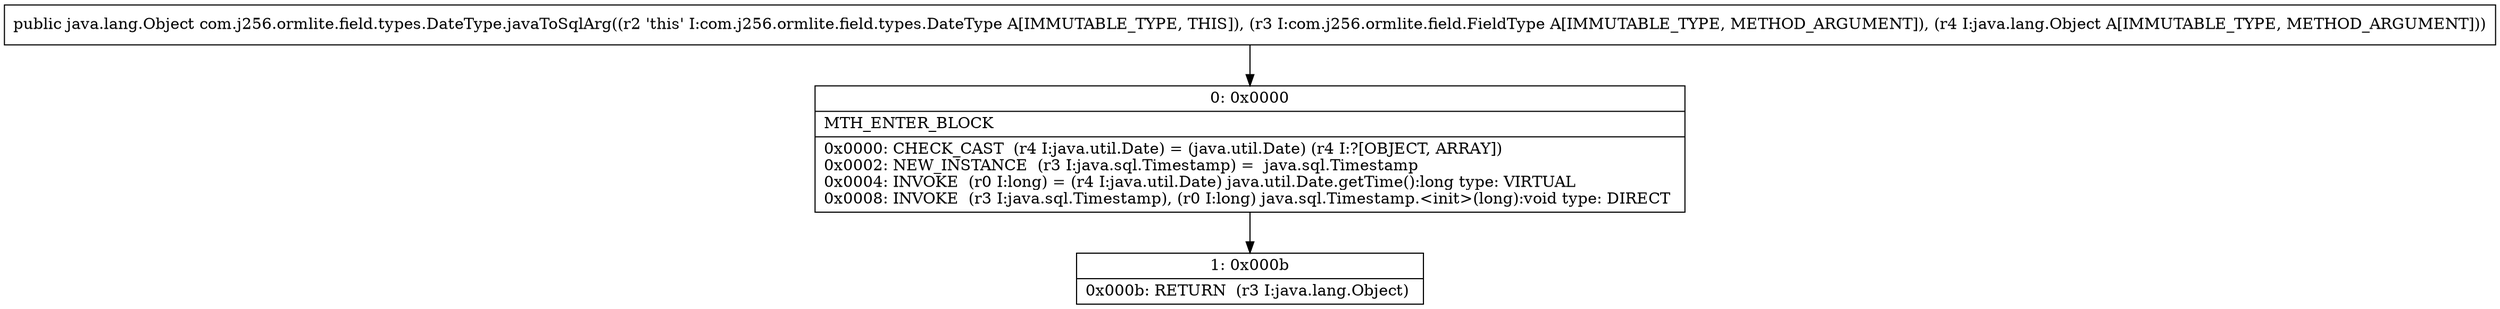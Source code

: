 digraph "CFG forcom.j256.ormlite.field.types.DateType.javaToSqlArg(Lcom\/j256\/ormlite\/field\/FieldType;Ljava\/lang\/Object;)Ljava\/lang\/Object;" {
Node_0 [shape=record,label="{0\:\ 0x0000|MTH_ENTER_BLOCK\l|0x0000: CHECK_CAST  (r4 I:java.util.Date) = (java.util.Date) (r4 I:?[OBJECT, ARRAY]) \l0x0002: NEW_INSTANCE  (r3 I:java.sql.Timestamp) =  java.sql.Timestamp \l0x0004: INVOKE  (r0 I:long) = (r4 I:java.util.Date) java.util.Date.getTime():long type: VIRTUAL \l0x0008: INVOKE  (r3 I:java.sql.Timestamp), (r0 I:long) java.sql.Timestamp.\<init\>(long):void type: DIRECT \l}"];
Node_1 [shape=record,label="{1\:\ 0x000b|0x000b: RETURN  (r3 I:java.lang.Object) \l}"];
MethodNode[shape=record,label="{public java.lang.Object com.j256.ormlite.field.types.DateType.javaToSqlArg((r2 'this' I:com.j256.ormlite.field.types.DateType A[IMMUTABLE_TYPE, THIS]), (r3 I:com.j256.ormlite.field.FieldType A[IMMUTABLE_TYPE, METHOD_ARGUMENT]), (r4 I:java.lang.Object A[IMMUTABLE_TYPE, METHOD_ARGUMENT])) }"];
MethodNode -> Node_0;
Node_0 -> Node_1;
}

